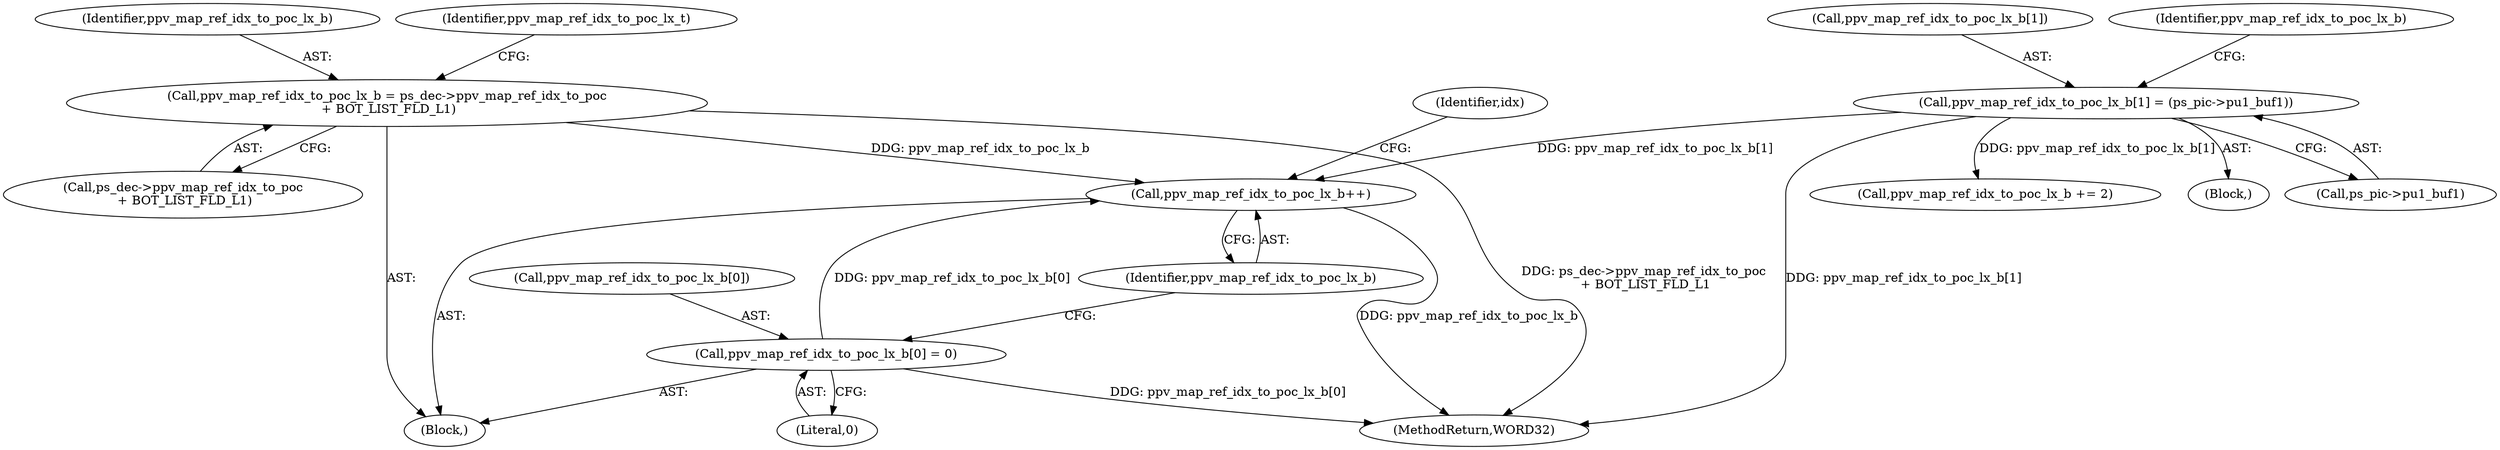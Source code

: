 digraph "0_Android_943323f1d9d3dd5c2634deb26cbe72343ca6b3db_0@pointer" {
"1000700" [label="(Call,ppv_map_ref_idx_to_poc_lx_b++)"];
"1000681" [label="(Call,ppv_map_ref_idx_to_poc_lx_b = ps_dec->ppv_map_ref_idx_to_poc\n + BOT_LIST_FLD_L1)"];
"1000695" [label="(Call,ppv_map_ref_idx_to_poc_lx_b[0] = 0)"];
"1000643" [label="(Call,ppv_map_ref_idx_to_poc_lx_b[1] = (ps_pic->pu1_buf1))"];
"1001224" [label="(MethodReturn,WORD32)"];
"1000644" [label="(Call,ppv_map_ref_idx_to_poc_lx_b[1])"];
"1000682" [label="(Identifier,ppv_map_ref_idx_to_poc_lx_b)"];
"1000681" [label="(Call,ppv_map_ref_idx_to_poc_lx_b = ps_dec->ppv_map_ref_idx_to_poc\n + BOT_LIST_FLD_L1)"];
"1000652" [label="(Identifier,ppv_map_ref_idx_to_poc_lx_b)"];
"1000695" [label="(Call,ppv_map_ref_idx_to_poc_lx_b[0] = 0)"];
"1000671" [label="(Call,ppv_map_ref_idx_to_poc_lx_b += 2)"];
"1000580" [label="(Block,)"];
"1000700" [label="(Call,ppv_map_ref_idx_to_poc_lx_b++)"];
"1000690" [label="(Identifier,ppv_map_ref_idx_to_poc_lx_t)"];
"1000696" [label="(Call,ppv_map_ref_idx_to_poc_lx_b[0])"];
"1000626" [label="(Block,)"];
"1000701" [label="(Identifier,ppv_map_ref_idx_to_poc_lx_b)"];
"1000647" [label="(Call,ps_pic->pu1_buf1)"];
"1000683" [label="(Call,ps_dec->ppv_map_ref_idx_to_poc\n + BOT_LIST_FLD_L1)"];
"1000704" [label="(Identifier,idx)"];
"1000699" [label="(Literal,0)"];
"1000643" [label="(Call,ppv_map_ref_idx_to_poc_lx_b[1] = (ps_pic->pu1_buf1))"];
"1000700" -> "1000580"  [label="AST: "];
"1000700" -> "1000701"  [label="CFG: "];
"1000701" -> "1000700"  [label="AST: "];
"1000704" -> "1000700"  [label="CFG: "];
"1000700" -> "1001224"  [label="DDG: ppv_map_ref_idx_to_poc_lx_b"];
"1000681" -> "1000700"  [label="DDG: ppv_map_ref_idx_to_poc_lx_b"];
"1000695" -> "1000700"  [label="DDG: ppv_map_ref_idx_to_poc_lx_b[0]"];
"1000643" -> "1000700"  [label="DDG: ppv_map_ref_idx_to_poc_lx_b[1]"];
"1000681" -> "1000580"  [label="AST: "];
"1000681" -> "1000683"  [label="CFG: "];
"1000682" -> "1000681"  [label="AST: "];
"1000683" -> "1000681"  [label="AST: "];
"1000690" -> "1000681"  [label="CFG: "];
"1000681" -> "1001224"  [label="DDG: ps_dec->ppv_map_ref_idx_to_poc\n + BOT_LIST_FLD_L1"];
"1000695" -> "1000580"  [label="AST: "];
"1000695" -> "1000699"  [label="CFG: "];
"1000696" -> "1000695"  [label="AST: "];
"1000699" -> "1000695"  [label="AST: "];
"1000701" -> "1000695"  [label="CFG: "];
"1000695" -> "1001224"  [label="DDG: ppv_map_ref_idx_to_poc_lx_b[0]"];
"1000643" -> "1000626"  [label="AST: "];
"1000643" -> "1000647"  [label="CFG: "];
"1000644" -> "1000643"  [label="AST: "];
"1000647" -> "1000643"  [label="AST: "];
"1000652" -> "1000643"  [label="CFG: "];
"1000643" -> "1001224"  [label="DDG: ppv_map_ref_idx_to_poc_lx_b[1]"];
"1000643" -> "1000671"  [label="DDG: ppv_map_ref_idx_to_poc_lx_b[1]"];
}
